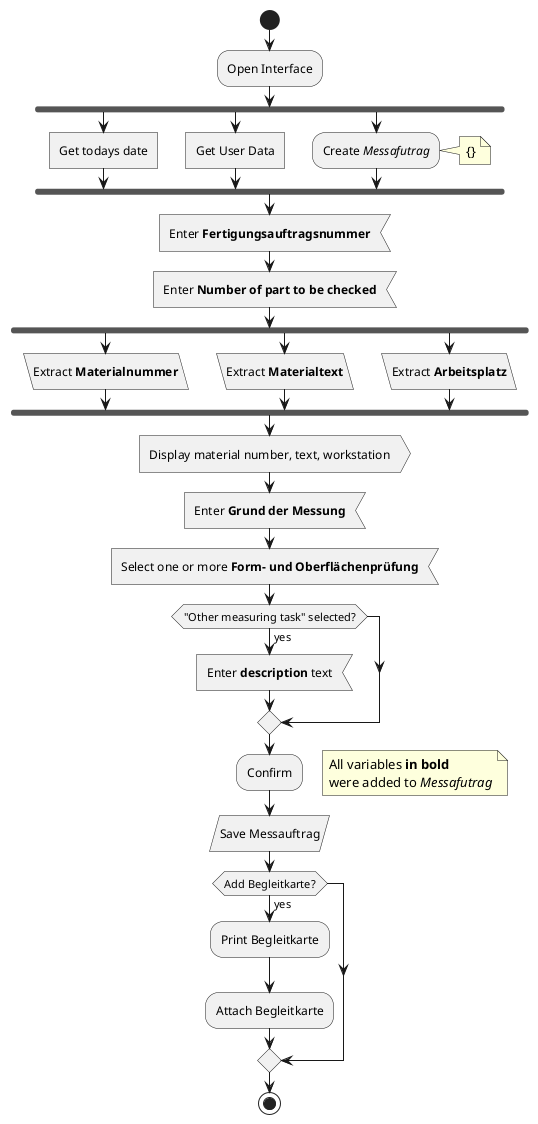 @startuml "Messauftrag erstellen"
start
    :Open Interface;
    
    fork
        :Get todays date; <<task>>
    fork again
        :Get User Data; <<task>>
    fork again
        :Create //Messafutrag//;
        note right: {}
    end fork

    :Enter **Fertigungsauftragsnummer**; <<input>>

    :Enter **Number of part to be checked**; <<input>>
    
    fork
        :Extract **Materialnummer**; <<load>>
    fork again
        :Extract **Materialtext**; <<load>>
    fork again
        :Extract **Arbeitsplatz**; <<load>>
    end fork

    :Display material number, text, workstation; <<output>>
    
    :Enter **Grund der Messung**; <<input>>

    :Select one or more **Form- und Oberflächenprüfung**; <<input>>


    if ("Other measuring task" selected?) then (yes)
        :Enter **description** text; <<input>>
    endif

    :Confirm;
 
    floating note right: All variables **in bold**\nwere added to //Messafutrag//

    :Save Messauftrag; <<save>>

    if(Add Begleitkarte?) then (yes)
        :Print Begleitkarte; 
        :Attach Begleitkarte;
    endif


stop
@enduml